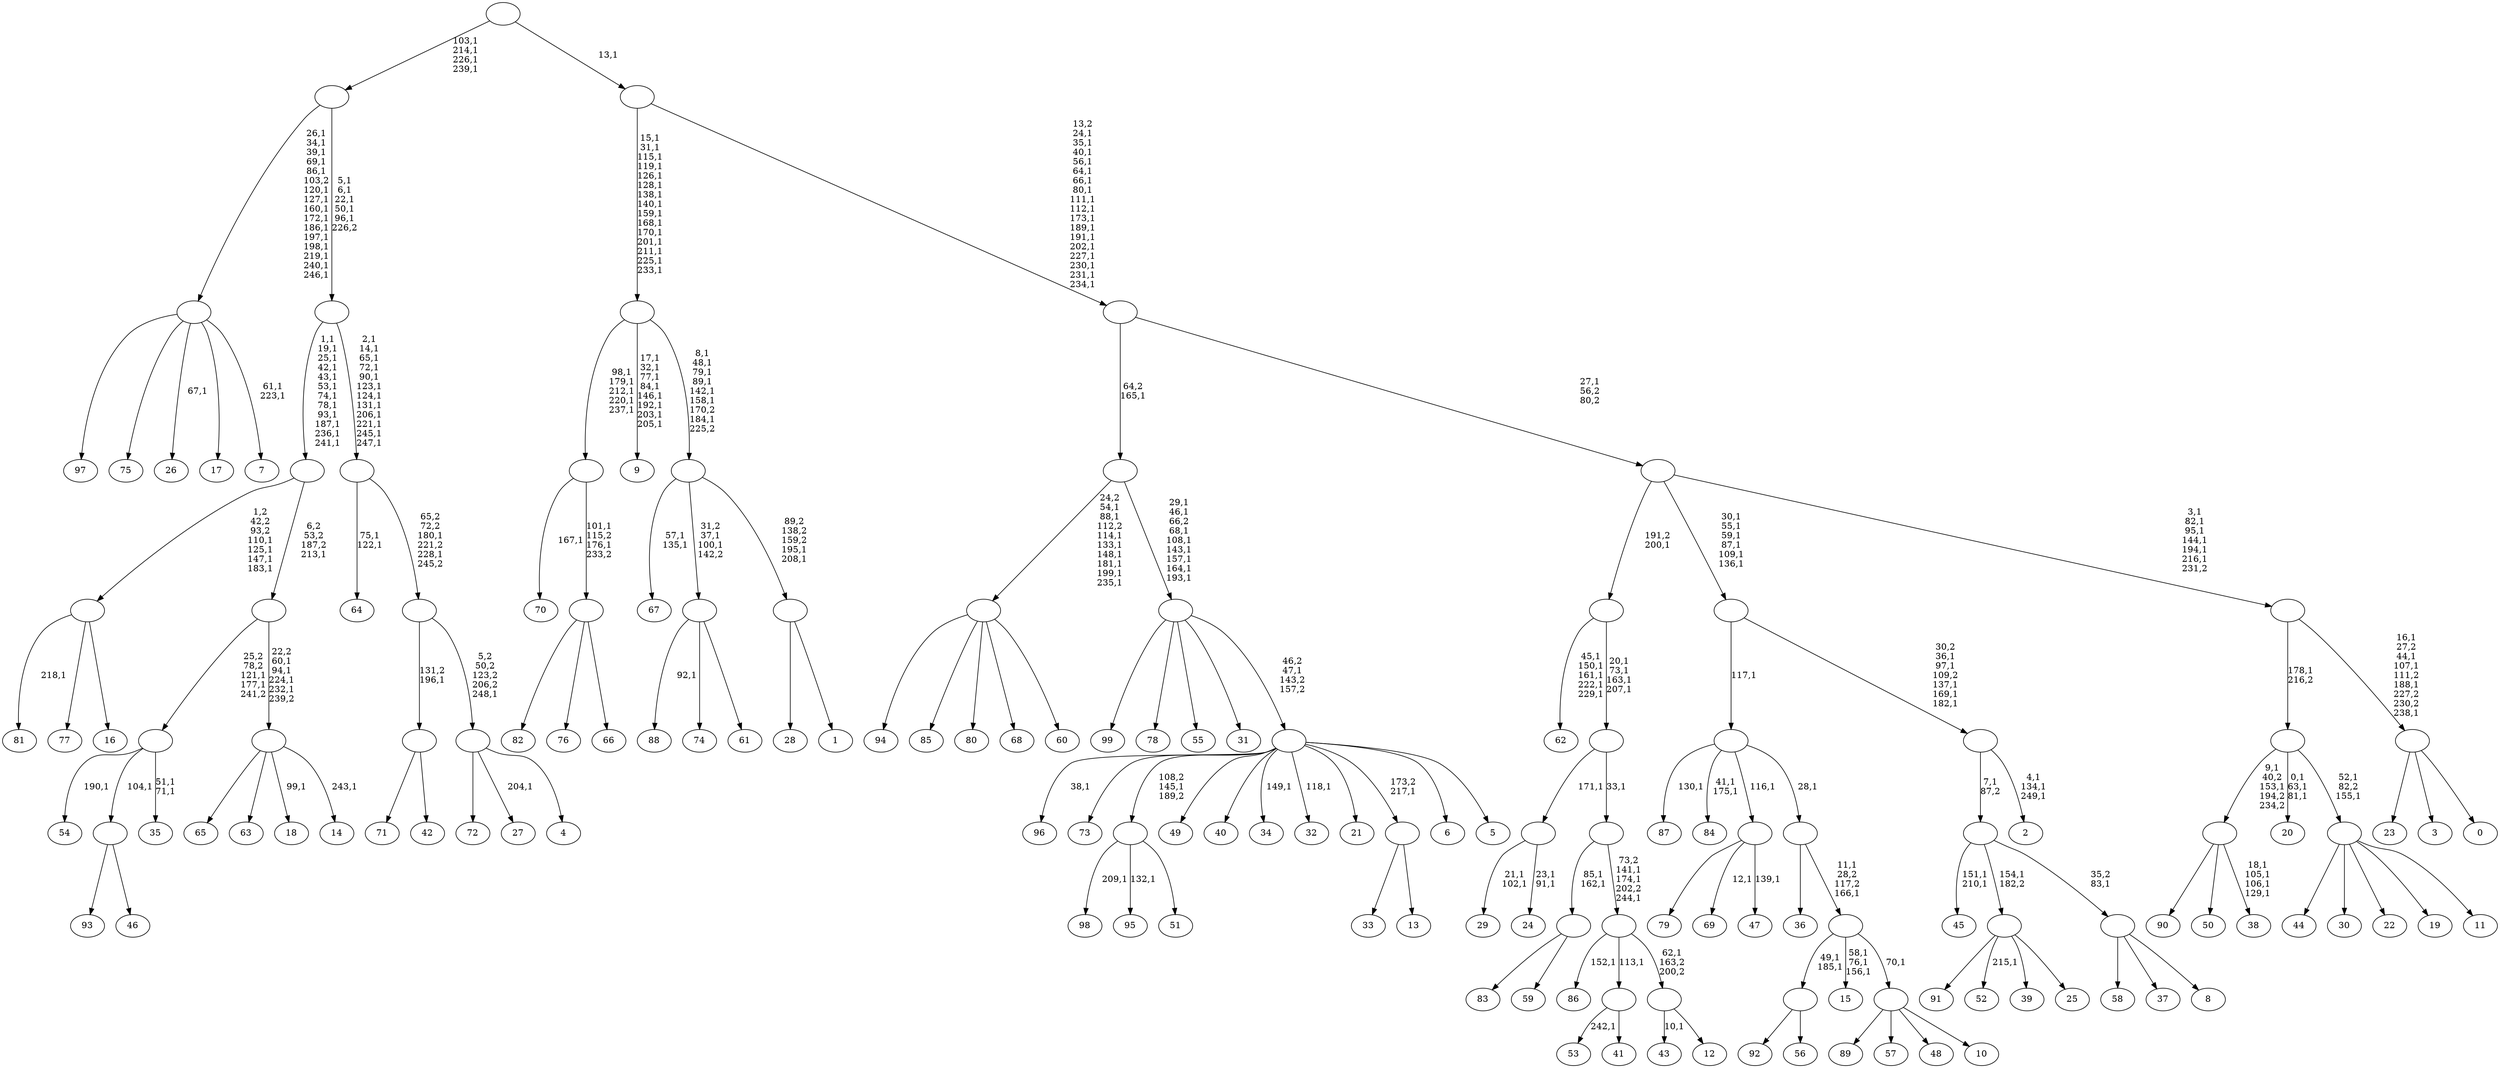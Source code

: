 digraph T {
	350 [label="99"]
	349 [label="98"]
	347 [label="97"]
	346 [label="96"]
	344 [label="95"]
	342 [label="94"]
	341 [label="93"]
	340 [label="92"]
	339 [label="91"]
	338 [label="90"]
	337 [label="89"]
	336 [label="88"]
	334 [label="87"]
	332 [label="86"]
	330 [label="85"]
	329 [label="84"]
	326 [label="83"]
	325 [label="82"]
	324 [label="81"]
	322 [label="80"]
	321 [label="79"]
	320 [label="78"]
	319 [label="77"]
	318 [label="76"]
	317 [label="75"]
	316 [label="74"]
	315 [label="73"]
	314 [label="72"]
	313 [label="71"]
	312 [label="70"]
	310 [label="69"]
	308 [label="68"]
	307 [label="67"]
	304 [label="66"]
	303 [label=""]
	301 [label=""]
	296 [label="65"]
	295 [label="64"]
	292 [label="63"]
	291 [label="62"]
	285 [label="61"]
	284 [label=""]
	282 [label="60"]
	281 [label=""]
	273 [label="59"]
	272 [label=""]
	270 [label="58"]
	269 [label="57"]
	268 [label="56"]
	267 [label=""]
	265 [label="55"]
	264 [label="54"]
	262 [label="53"]
	260 [label="52"]
	258 [label="51"]
	257 [label=""]
	256 [label="50"]
	255 [label="49"]
	254 [label="48"]
	253 [label="47"]
	251 [label=""]
	250 [label="46"]
	249 [label=""]
	248 [label="45"]
	245 [label="44"]
	244 [label="43"]
	242 [label="42"]
	241 [label=""]
	240 [label="41"]
	239 [label=""]
	238 [label="40"]
	237 [label="39"]
	236 [label="38"]
	231 [label=""]
	229 [label="37"]
	228 [label="36"]
	227 [label="35"]
	224 [label=""]
	222 [label="34"]
	220 [label="33"]
	219 [label="32"]
	217 [label="31"]
	216 [label="30"]
	215 [label="29"]
	212 [label="28"]
	211 [label="27"]
	209 [label="26"]
	207 [label="25"]
	206 [label=""]
	205 [label="24"]
	202 [label=""]
	201 [label="23"]
	200 [label="22"]
	199 [label="21"]
	198 [label="20"]
	194 [label="19"]
	193 [label="18"]
	191 [label="17"]
	190 [label="16"]
	189 [label=""]
	185 [label="15"]
	181 [label="14"]
	179 [label=""]
	175 [label=""]
	174 [label=""]
	162 [label="13"]
	161 [label=""]
	160 [label="12"]
	159 [label=""]
	158 [label=""]
	155 [label=""]
	154 [label=""]
	150 [label=""]
	149 [label="11"]
	148 [label=""]
	146 [label=""]
	145 [label="10"]
	144 [label=""]
	143 [label=""]
	141 [label=""]
	140 [label=""]
	139 [label="9"]
	130 [label="8"]
	129 [label=""]
	128 [label=""]
	127 [label="7"]
	124 [label=""]
	109 [label="6"]
	108 [label="5"]
	107 [label=""]
	106 [label=""]
	98 [label=""]
	97 [label="4"]
	96 [label=""]
	95 [label=""]
	93 [label=""]
	81 [label=""]
	76 [label=""]
	72 [label="3"]
	71 [label="2"]
	67 [label=""]
	62 [label=""]
	56 [label="1"]
	55 [label=""]
	53 [label=""]
	46 [label=""]
	31 [label="0"]
	30 [label=""]
	25 [label=""]
	19 [label=""]
	18 [label=""]
	1 [label=""]
	0 [label=""]
	303 -> 325 [label=""]
	303 -> 318 [label=""]
	303 -> 304 [label=""]
	301 -> 303 [label="101,1\n115,2\n176,1\n233,2"]
	301 -> 312 [label="167,1"]
	284 -> 336 [label="92,1"]
	284 -> 316 [label=""]
	284 -> 285 [label=""]
	281 -> 342 [label=""]
	281 -> 330 [label=""]
	281 -> 322 [label=""]
	281 -> 308 [label=""]
	281 -> 282 [label=""]
	272 -> 326 [label=""]
	272 -> 273 [label=""]
	267 -> 340 [label=""]
	267 -> 268 [label=""]
	257 -> 344 [label="132,1"]
	257 -> 349 [label="209,1"]
	257 -> 258 [label=""]
	251 -> 253 [label="139,1"]
	251 -> 310 [label="12,1"]
	251 -> 321 [label=""]
	249 -> 341 [label=""]
	249 -> 250 [label=""]
	241 -> 313 [label=""]
	241 -> 242 [label=""]
	239 -> 262 [label="242,1"]
	239 -> 240 [label=""]
	231 -> 236 [label="18,1\n105,1\n106,1\n129,1"]
	231 -> 338 [label=""]
	231 -> 256 [label=""]
	224 -> 227 [label="51,1\n71,1"]
	224 -> 264 [label="190,1"]
	224 -> 249 [label="104,1"]
	206 -> 260 [label="215,1"]
	206 -> 339 [label=""]
	206 -> 237 [label=""]
	206 -> 207 [label=""]
	202 -> 205 [label="23,1\n91,1"]
	202 -> 215 [label="21,1\n102,1"]
	189 -> 324 [label="218,1"]
	189 -> 319 [label=""]
	189 -> 190 [label=""]
	179 -> 181 [label="243,1"]
	179 -> 193 [label="99,1"]
	179 -> 296 [label=""]
	179 -> 292 [label=""]
	175 -> 179 [label="22,2\n60,1\n94,1\n224,1\n232,1\n239,2"]
	175 -> 224 [label="25,2\n78,2\n121,1\n177,1\n241,2"]
	174 -> 189 [label="1,2\n42,2\n93,2\n110,1\n125,1\n147,1\n183,1"]
	174 -> 175 [label="6,2\n53,2\n187,2\n213,1"]
	161 -> 220 [label=""]
	161 -> 162 [label=""]
	159 -> 244 [label="10,1"]
	159 -> 160 [label=""]
	158 -> 332 [label="152,1"]
	158 -> 239 [label="113,1"]
	158 -> 159 [label="62,1\n163,2\n200,2"]
	155 -> 158 [label="73,2\n141,1\n174,1\n202,2\n244,1"]
	155 -> 272 [label="85,1\n162,1"]
	154 -> 202 [label="171,1"]
	154 -> 155 [label="33,1"]
	150 -> 154 [label="20,1\n73,1\n163,1\n207,1"]
	150 -> 291 [label="45,1\n150,1\n161,1\n222,1\n229,1"]
	148 -> 245 [label=""]
	148 -> 216 [label=""]
	148 -> 200 [label=""]
	148 -> 194 [label=""]
	148 -> 149 [label=""]
	146 -> 148 [label="52,1\n82,2\n155,1"]
	146 -> 198 [label="0,1\n63,1\n81,1"]
	146 -> 231 [label="9,1\n40,2\n153,1\n194,2\n234,2"]
	144 -> 337 [label=""]
	144 -> 269 [label=""]
	144 -> 254 [label=""]
	144 -> 145 [label=""]
	143 -> 185 [label="58,1\n76,1\n156,1"]
	143 -> 267 [label="49,1\n185,1"]
	143 -> 144 [label="70,1"]
	141 -> 143 [label="11,1\n28,2\n117,2\n166,1"]
	141 -> 228 [label=""]
	140 -> 329 [label="41,1\n175,1"]
	140 -> 334 [label="130,1"]
	140 -> 251 [label="116,1"]
	140 -> 141 [label="28,1"]
	129 -> 270 [label=""]
	129 -> 229 [label=""]
	129 -> 130 [label=""]
	128 -> 248 [label="151,1\n210,1"]
	128 -> 206 [label="154,1\n182,2"]
	128 -> 129 [label="35,2\n83,1"]
	124 -> 127 [label="61,1\n223,1"]
	124 -> 209 [label="67,1"]
	124 -> 347 [label=""]
	124 -> 317 [label=""]
	124 -> 191 [label=""]
	107 -> 219 [label="118,1"]
	107 -> 222 [label="149,1"]
	107 -> 346 [label="38,1"]
	107 -> 315 [label=""]
	107 -> 257 [label="108,2\n145,1\n189,2"]
	107 -> 255 [label=""]
	107 -> 238 [label=""]
	107 -> 199 [label=""]
	107 -> 161 [label="173,2\n217,1"]
	107 -> 109 [label=""]
	107 -> 108 [label=""]
	106 -> 350 [label=""]
	106 -> 320 [label=""]
	106 -> 265 [label=""]
	106 -> 217 [label=""]
	106 -> 107 [label="46,2\n47,1\n143,2\n157,2"]
	98 -> 106 [label="29,1\n46,1\n66,2\n68,1\n108,1\n143,1\n157,1\n164,1\n193,1"]
	98 -> 281 [label="24,2\n54,1\n88,1\n112,2\n114,1\n133,1\n148,1\n181,1\n199,1\n235,1"]
	96 -> 211 [label="204,1"]
	96 -> 314 [label=""]
	96 -> 97 [label=""]
	95 -> 241 [label="131,2\n196,1"]
	95 -> 96 [label="5,2\n50,2\n123,2\n206,2\n248,1"]
	93 -> 95 [label="65,2\n72,2\n180,1\n221,2\n228,1\n245,2"]
	93 -> 295 [label="75,1\n122,1"]
	81 -> 93 [label="2,1\n14,1\n65,1\n72,1\n90,1\n123,1\n124,1\n131,1\n206,1\n221,1\n245,1\n247,1"]
	81 -> 174 [label="1,1\n19,1\n25,1\n42,1\n43,1\n53,1\n74,1\n78,1\n93,1\n187,1\n236,1\n241,1"]
	76 -> 81 [label="5,1\n6,1\n22,1\n50,1\n96,1\n226,2"]
	76 -> 124 [label="26,1\n34,1\n39,1\n69,1\n86,1\n103,2\n120,1\n127,1\n160,1\n172,1\n186,1\n197,1\n198,1\n219,1\n240,1\n246,1"]
	67 -> 71 [label="4,1\n134,1\n249,1"]
	67 -> 128 [label="7,1\n87,2"]
	62 -> 67 [label="30,2\n36,1\n97,1\n109,2\n137,1\n169,1\n182,1"]
	62 -> 140 [label="117,1"]
	55 -> 212 [label=""]
	55 -> 56 [label=""]
	53 -> 55 [label="89,2\n138,2\n159,2\n195,1\n208,1"]
	53 -> 284 [label="31,2\n37,1\n100,1\n142,2"]
	53 -> 307 [label="57,1\n135,1"]
	46 -> 53 [label="8,1\n48,1\n79,1\n89,1\n142,1\n158,1\n170,2\n184,1\n225,2"]
	46 -> 139 [label="17,1\n32,1\n77,1\n84,1\n146,1\n192,1\n203,1\n205,1"]
	46 -> 301 [label="98,1\n179,1\n212,1\n220,1\n237,1"]
	30 -> 201 [label=""]
	30 -> 72 [label=""]
	30 -> 31 [label=""]
	25 -> 30 [label="16,1\n27,2\n44,1\n107,1\n111,2\n188,1\n227,2\n230,2\n238,1"]
	25 -> 146 [label="178,1\n216,2"]
	19 -> 25 [label="3,1\n82,1\n95,1\n144,1\n194,1\n216,1\n231,2"]
	19 -> 62 [label="30,1\n55,1\n59,1\n87,1\n109,1\n136,1"]
	19 -> 150 [label="191,2\n200,1"]
	18 -> 98 [label="64,2\n165,1"]
	18 -> 19 [label="27,1\n56,2\n80,2"]
	1 -> 18 [label="13,2\n24,1\n35,1\n40,1\n56,1\n64,1\n66,1\n80,1\n111,1\n112,1\n173,1\n189,1\n191,1\n202,1\n227,1\n230,1\n231,1\n234,1"]
	1 -> 46 [label="15,1\n31,1\n115,1\n119,1\n126,1\n128,1\n138,1\n140,1\n159,1\n168,1\n170,1\n201,1\n211,1\n225,1\n233,1"]
	0 -> 76 [label="103,1\n214,1\n226,1\n239,1"]
	0 -> 1 [label="13,1"]
}
